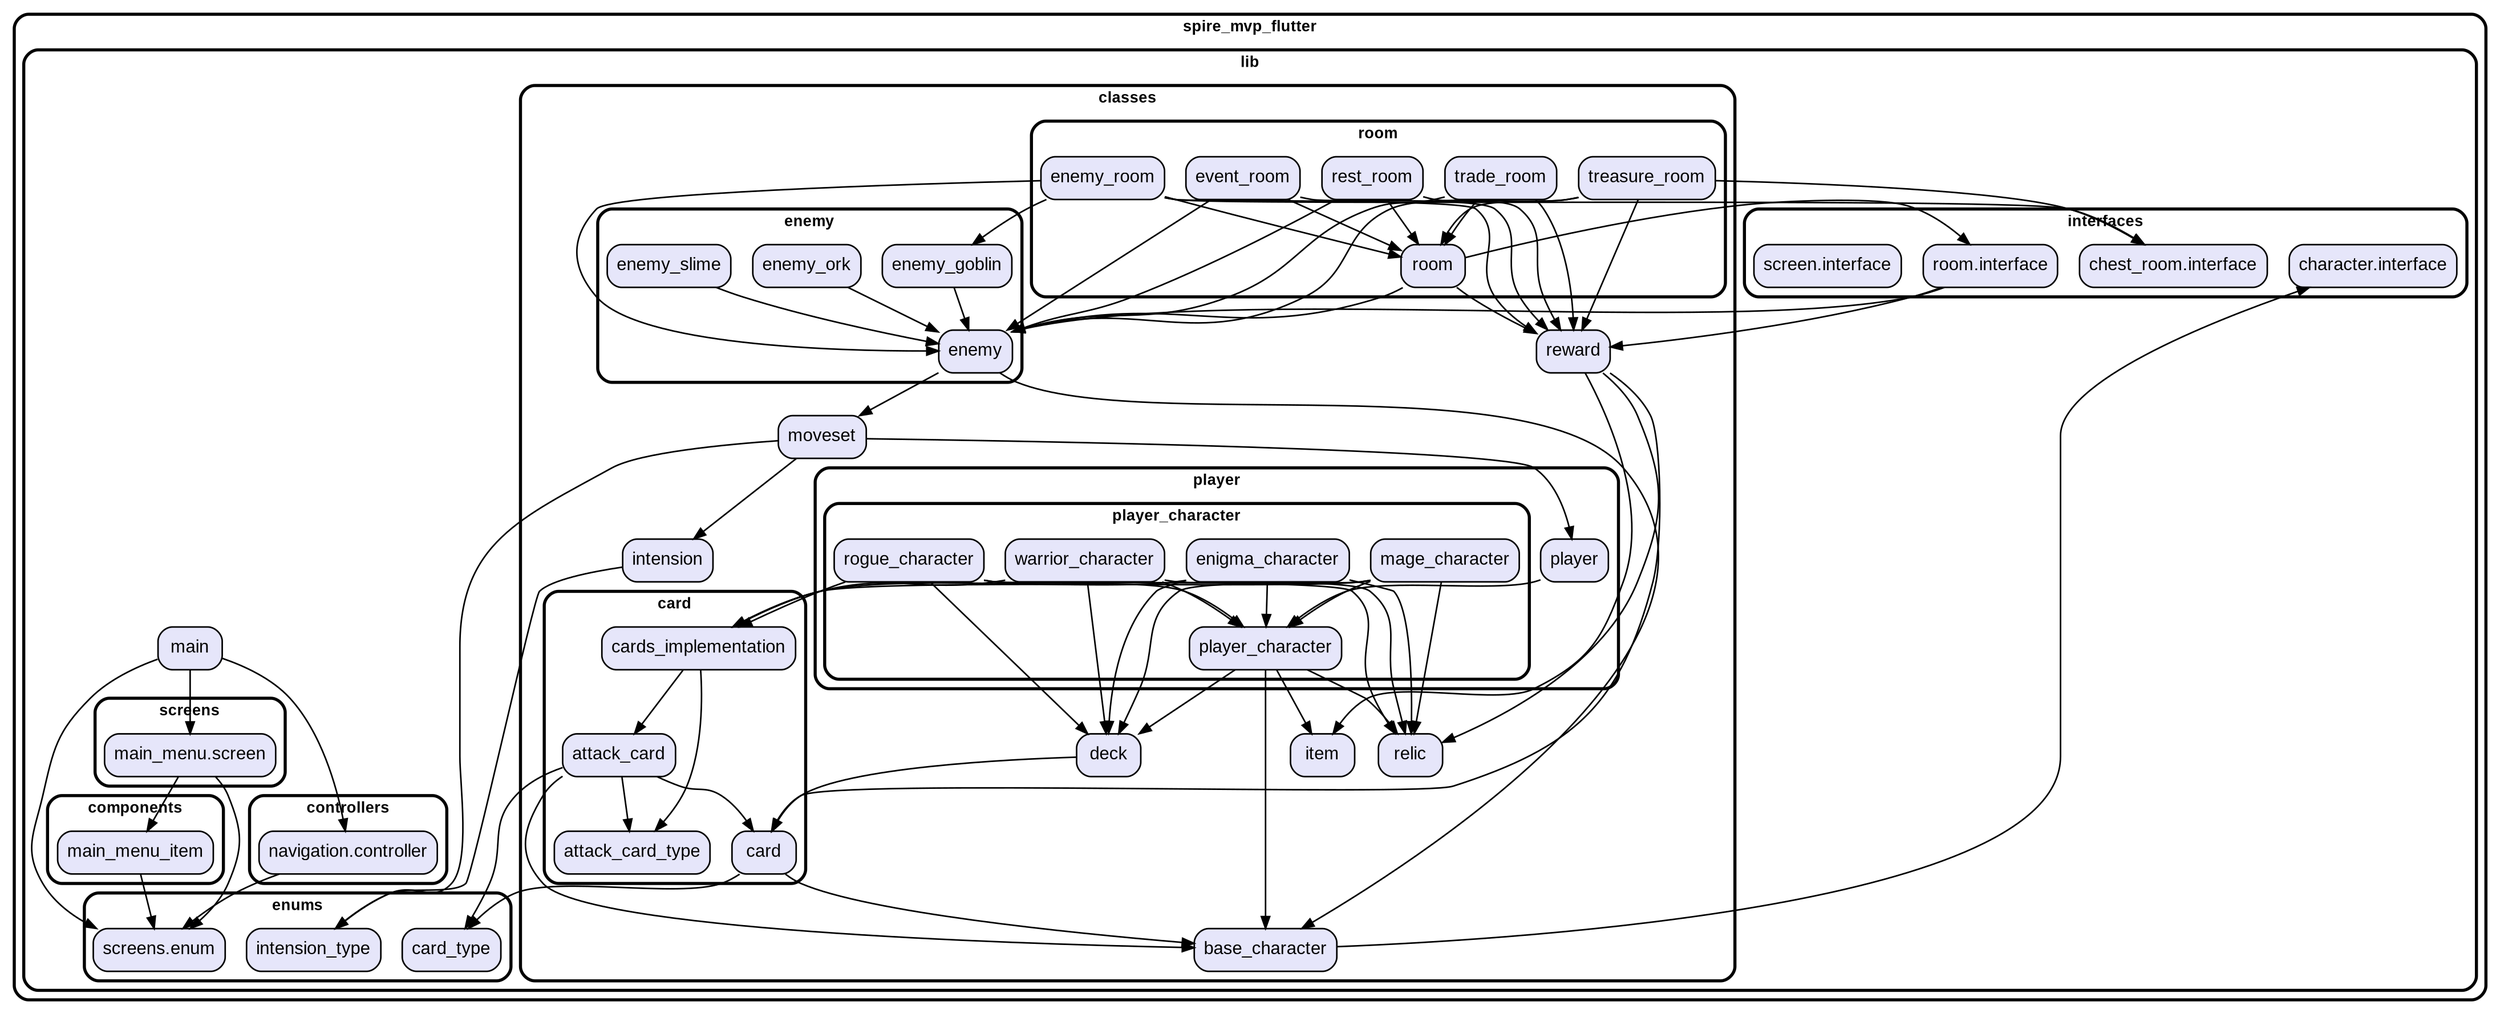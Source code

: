 digraph "" {
  graph [style=rounded fontname="Arial Black" fontsize=13 penwidth=2.6];
  node [shape=rect style="filled,rounded" fontname=Arial fontsize=15 fillcolor=Lavender penwidth=1.3];
  edge [penwidth=1.3];
  "/lib/classes/base_character.dart" [label="base_character"];
  "/lib/classes/card/attack_card.dart" [label="attack_card"];
  "/lib/classes/card/attack_card_type.dart" [label="attack_card_type"];
  "/lib/classes/card/card.dart" [label="card"];
  "/lib/classes/card/cards_implementation.dart" [label="cards_implementation"];
  "/lib/classes/deck.dart" [label="deck"];
  "/lib/classes/enemy/enemy.dart" [label="enemy"];
  "/lib/classes/enemy/enemy_goblin.dart" [label="enemy_goblin"];
  "/lib/classes/enemy/enemy_ork.dart" [label="enemy_ork"];
  "/lib/classes/enemy/enemy_slime.dart" [label="enemy_slime"];
  "/lib/classes/intension.dart" [label="intension"];
  "/lib/classes/item.dart" [label="item"];
  "/lib/classes/moveset.dart" [label="moveset"];
  "/lib/classes/player/player.dart" [label="player"];
  "/lib/classes/player/player_character/enigma_character.dart" [label="enigma_character"];
  "/lib/classes/player/player_character/mage_character.dart" [label="mage_character"];
  "/lib/classes/player/player_character/player_character.dart" [label="player_character"];
  "/lib/classes/player/player_character/rogue_character.dart" [label="rogue_character"];
  "/lib/classes/player/player_character/warrior_character.dart" [label="warrior_character"];
  "/lib/classes/relic.dart" [label="relic"];
  "/lib/classes/reward.dart" [label="reward"];
  "/lib/classes/room/enemy_room.dart" [label="enemy_room"];
  "/lib/classes/room/event_room.dart" [label="event_room"];
  "/lib/classes/room/rest_room.dart" [label="rest_room"];
  "/lib/classes/room/room.dart" [label="room"];
  "/lib/classes/room/trade_room.dart" [label="trade_room"];
  "/lib/classes/room/treasure_room.dart" [label="treasure_room"];
  "/lib/components/main_menu_item.dart" [label="main_menu_item"];
  "/lib/controllers/navigation.controller.dart" [label="navigation.controller"];
  "/lib/enums/card_type.dart" [label="card_type"];
  "/lib/enums/intension_type.dart" [label="intension_type"];
  "/lib/enums/screens.enum.dart" [label="screens.enum"];
  "/lib/interfaces/character.interface.dart" [label="character.interface"];
  "/lib/interfaces/chest_room.interface.dart" [label="chest_room.interface"];
  "/lib/interfaces/room.interface.dart" [label="room.interface"];
  "/lib/interfaces/screen.interface.dart" [label="screen.interface"];
  "/lib/main.dart" [label="main"];
  "/lib/screens/main_menu.screen.dart" [label="main_menu.screen"];
  subgraph "cluster~" {
    label="spire_mvp_flutter";
    subgraph "cluster~/lib" {
      label="lib";
      "/lib/main.dart";
      subgraph "cluster~/lib/classes" {
        label="classes";
        "/lib/classes/base_character.dart";
        "/lib/classes/deck.dart";
        "/lib/classes/intension.dart";
        "/lib/classes/item.dart";
        "/lib/classes/moveset.dart";
        "/lib/classes/relic.dart";
        "/lib/classes/reward.dart";
        subgraph "cluster~/lib/classes/card" {
          label="card";
          "/lib/classes/card/attack_card.dart";
          "/lib/classes/card/attack_card_type.dart";
          "/lib/classes/card/card.dart";
          "/lib/classes/card/cards_implementation.dart";
        }
        subgraph "cluster~/lib/classes/enemy" {
          label="enemy";
          "/lib/classes/enemy/enemy.dart";
          "/lib/classes/enemy/enemy_goblin.dart";
          "/lib/classes/enemy/enemy_ork.dart";
          "/lib/classes/enemy/enemy_slime.dart";
        }
        subgraph "cluster~/lib/classes/player" {
          label="player";
          "/lib/classes/player/player.dart";
          subgraph "cluster~/lib/classes/player/player_character" {
            label="player_character";
            "/lib/classes/player/player_character/enigma_character.dart";
            "/lib/classes/player/player_character/mage_character.dart";
            "/lib/classes/player/player_character/player_character.dart";
            "/lib/classes/player/player_character/rogue_character.dart";
            "/lib/classes/player/player_character/warrior_character.dart";
          }
        }
        subgraph "cluster~/lib/classes/room" {
          label="room";
          "/lib/classes/room/enemy_room.dart";
          "/lib/classes/room/event_room.dart";
          "/lib/classes/room/rest_room.dart";
          "/lib/classes/room/room.dart";
          "/lib/classes/room/trade_room.dart";
          "/lib/classes/room/treasure_room.dart";
        }
      }
      subgraph "cluster~/lib/components" {
        label="components";
        "/lib/components/main_menu_item.dart";
      }
      subgraph "cluster~/lib/controllers" {
        label="controllers";
        "/lib/controllers/navigation.controller.dart";
      }
      subgraph "cluster~/lib/enums" {
        label="enums";
        "/lib/enums/card_type.dart";
        "/lib/enums/intension_type.dart";
        "/lib/enums/screens.enum.dart";
      }
      subgraph "cluster~/lib/interfaces" {
        label="interfaces";
        "/lib/interfaces/character.interface.dart";
        "/lib/interfaces/chest_room.interface.dart";
        "/lib/interfaces/room.interface.dart";
        "/lib/interfaces/screen.interface.dart";
      }
      subgraph "cluster~/lib/screens" {
        label="screens";
        "/lib/screens/main_menu.screen.dart";
      }
    }
  }
  "/lib/classes/base_character.dart" -> "/lib/interfaces/character.interface.dart";
  "/lib/classes/card/attack_card.dart" -> "/lib/classes/card/attack_card_type.dart";
  "/lib/classes/card/attack_card.dart" -> "/lib/classes/base_character.dart";
  "/lib/classes/card/attack_card.dart" -> "/lib/enums/card_type.dart";
  "/lib/classes/card/attack_card.dart" -> "/lib/classes/card/card.dart";
  "/lib/classes/card/card.dart" -> "/lib/classes/base_character.dart";
  "/lib/classes/card/card.dart" -> "/lib/enums/card_type.dart";
  "/lib/classes/card/cards_implementation.dart" -> "/lib/classes/card/attack_card.dart";
  "/lib/classes/card/cards_implementation.dart" -> "/lib/classes/card/attack_card_type.dart";
  "/lib/classes/deck.dart" -> "/lib/classes/card/card.dart";
  "/lib/classes/enemy/enemy.dart" -> "/lib/classes/base_character.dart";
  "/lib/classes/enemy/enemy.dart" -> "/lib/classes/moveset.dart";
  "/lib/classes/enemy/enemy_goblin.dart" -> "/lib/classes/enemy/enemy.dart";
  "/lib/classes/enemy/enemy_ork.dart" -> "/lib/classes/enemy/enemy.dart";
  "/lib/classes/enemy/enemy_slime.dart" -> "/lib/classes/enemy/enemy.dart";
  "/lib/classes/intension.dart" -> "/lib/enums/intension_type.dart";
  "/lib/classes/moveset.dart" -> "/lib/enums/intension_type.dart";
  "/lib/classes/moveset.dart" -> "/lib/classes/intension.dart";
  "/lib/classes/moveset.dart" -> "/lib/classes/player/player.dart";
  "/lib/classes/player/player.dart" -> "/lib/classes/player/player_character/player_character.dart";
  "/lib/classes/player/player_character/enigma_character.dart" -> "/lib/classes/card/cards_implementation.dart";
  "/lib/classes/player/player_character/enigma_character.dart" -> "/lib/classes/deck.dart";
  "/lib/classes/player/player_character/enigma_character.dart" -> "/lib/classes/relic.dart";
  "/lib/classes/player/player_character/enigma_character.dart" -> "/lib/classes/player/player_character/player_character.dart";
  "/lib/classes/player/player_character/mage_character.dart" -> "/lib/classes/card/cards_implementation.dart";
  "/lib/classes/player/player_character/mage_character.dart" -> "/lib/classes/deck.dart";
  "/lib/classes/player/player_character/mage_character.dart" -> "/lib/classes/relic.dart";
  "/lib/classes/player/player_character/mage_character.dart" -> "/lib/classes/player/player_character/player_character.dart";
  "/lib/classes/player/player_character/player_character.dart" -> "/lib/classes/deck.dart";
  "/lib/classes/player/player_character/player_character.dart" -> "/lib/classes/relic.dart";
  "/lib/classes/player/player_character/player_character.dart" -> "/lib/classes/item.dart";
  "/lib/classes/player/player_character/player_character.dart" -> "/lib/classes/base_character.dart";
  "/lib/classes/player/player_character/rogue_character.dart" -> "/lib/classes/card/cards_implementation.dart";
  "/lib/classes/player/player_character/rogue_character.dart" -> "/lib/classes/deck.dart";
  "/lib/classes/player/player_character/rogue_character.dart" -> "/lib/classes/relic.dart";
  "/lib/classes/player/player_character/rogue_character.dart" -> "/lib/classes/player/player_character/player_character.dart";
  "/lib/classes/player/player_character/warrior_character.dart" -> "/lib/classes/card/cards_implementation.dart";
  "/lib/classes/player/player_character/warrior_character.dart" -> "/lib/classes/deck.dart";
  "/lib/classes/player/player_character/warrior_character.dart" -> "/lib/classes/relic.dart";
  "/lib/classes/player/player_character/warrior_character.dart" -> "/lib/classes/player/player_character/player_character.dart";
  "/lib/classes/reward.dart" -> "/lib/classes/relic.dart";
  "/lib/classes/reward.dart" -> "/lib/classes/item.dart";
  "/lib/classes/reward.dart" -> "/lib/classes/card/card.dart";
  "/lib/classes/room/enemy_room.dart" -> "/lib/interfaces/chest_room.interface.dart";
  "/lib/classes/room/enemy_room.dart" -> "/lib/classes/enemy/enemy_goblin.dart";
  "/lib/classes/room/enemy_room.dart" -> "/lib/classes/enemy/enemy.dart";
  "/lib/classes/room/enemy_room.dart" -> "/lib/classes/reward.dart";
  "/lib/classes/room/enemy_room.dart" -> "/lib/classes/room/room.dart";
  "/lib/classes/room/event_room.dart" -> "/lib/classes/enemy/enemy.dart";
  "/lib/classes/room/event_room.dart" -> "/lib/classes/reward.dart";
  "/lib/classes/room/event_room.dart" -> "/lib/classes/room/room.dart";
  "/lib/classes/room/rest_room.dart" -> "/lib/classes/enemy/enemy.dart";
  "/lib/classes/room/rest_room.dart" -> "/lib/classes/reward.dart";
  "/lib/classes/room/rest_room.dart" -> "/lib/classes/room/room.dart";
  "/lib/classes/room/room.dart" -> "/lib/interfaces/room.interface.dart";
  "/lib/classes/room/room.dart" -> "/lib/classes/enemy/enemy.dart";
  "/lib/classes/room/room.dart" -> "/lib/classes/reward.dart";
  "/lib/classes/room/trade_room.dart" -> "/lib/classes/enemy/enemy.dart";
  "/lib/classes/room/trade_room.dart" -> "/lib/classes/reward.dart";
  "/lib/classes/room/trade_room.dart" -> "/lib/classes/room/room.dart";
  "/lib/classes/room/treasure_room.dart" -> "/lib/interfaces/chest_room.interface.dart";
  "/lib/classes/room/treasure_room.dart" -> "/lib/classes/enemy/enemy.dart";
  "/lib/classes/room/treasure_room.dart" -> "/lib/classes/reward.dart";
  "/lib/classes/room/treasure_room.dart" -> "/lib/classes/room/room.dart";
  "/lib/components/main_menu_item.dart" -> "/lib/enums/screens.enum.dart";
  "/lib/controllers/navigation.controller.dart" -> "/lib/enums/screens.enum.dart";
  "/lib/interfaces/room.interface.dart" -> "/lib/classes/enemy/enemy.dart";
  "/lib/interfaces/room.interface.dart" -> "/lib/classes/reward.dart";
  "/lib/main.dart" -> "/lib/screens/main_menu.screen.dart";
  "/lib/main.dart" -> "/lib/controllers/navigation.controller.dart";
  "/lib/main.dart" -> "/lib/enums/screens.enum.dart";
  "/lib/screens/main_menu.screen.dart" -> "/lib/components/main_menu_item.dart";
  "/lib/screens/main_menu.screen.dart" -> "/lib/enums/screens.enum.dart";
}
